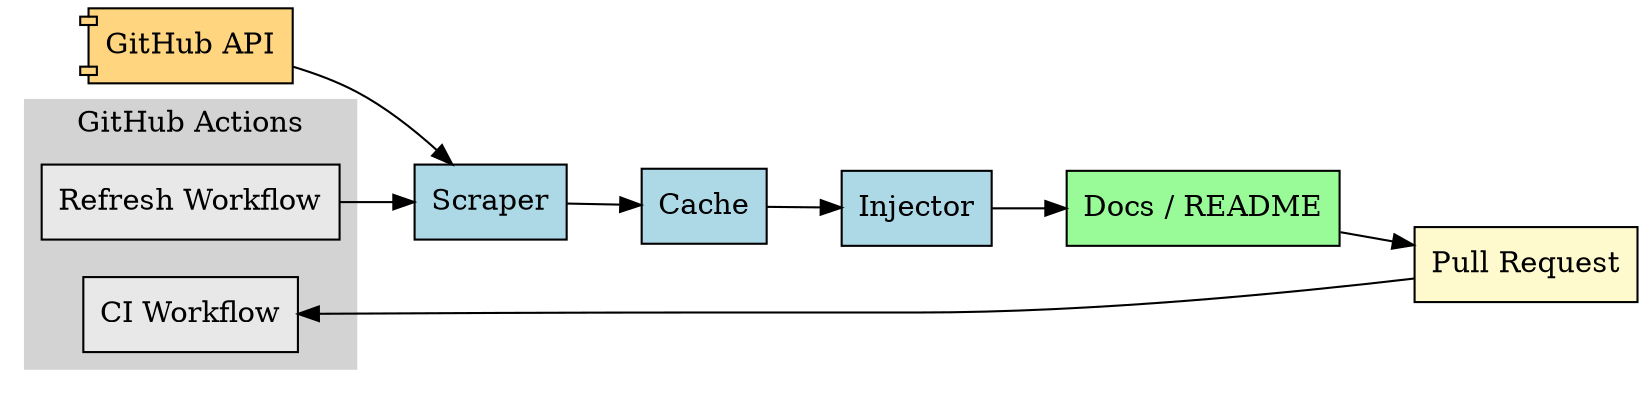 digraph G {
    rankdir=LR;
    node [shape=box, style=filled, fillcolor="#E8E8E8"];

    subgraph cluster_actions {
        label="GitHub Actions";
        style=filled;
        color=lightgrey;
        Refresh [label="Refresh Workflow"];
        CI [label="CI Workflow"];
    }

    GitHubAPI [label="GitHub API", shape=component, fillcolor="#FFD580"];
    Scraper [fillcolor="#ADD8E6"];
    Cache [fillcolor="#ADD8E6"];
    Injector [fillcolor="#ADD8E6"];
    Docs [label="Docs / README", fillcolor="#98FB98"];
    PR [label="Pull Request", fillcolor="#FFFACD"];

    GitHubAPI -> Scraper;
    Refresh -> Scraper;
    Scraper -> Cache;
    Cache -> Injector;
    Injector -> Docs;
    Docs -> PR;
    PR -> CI;
}
